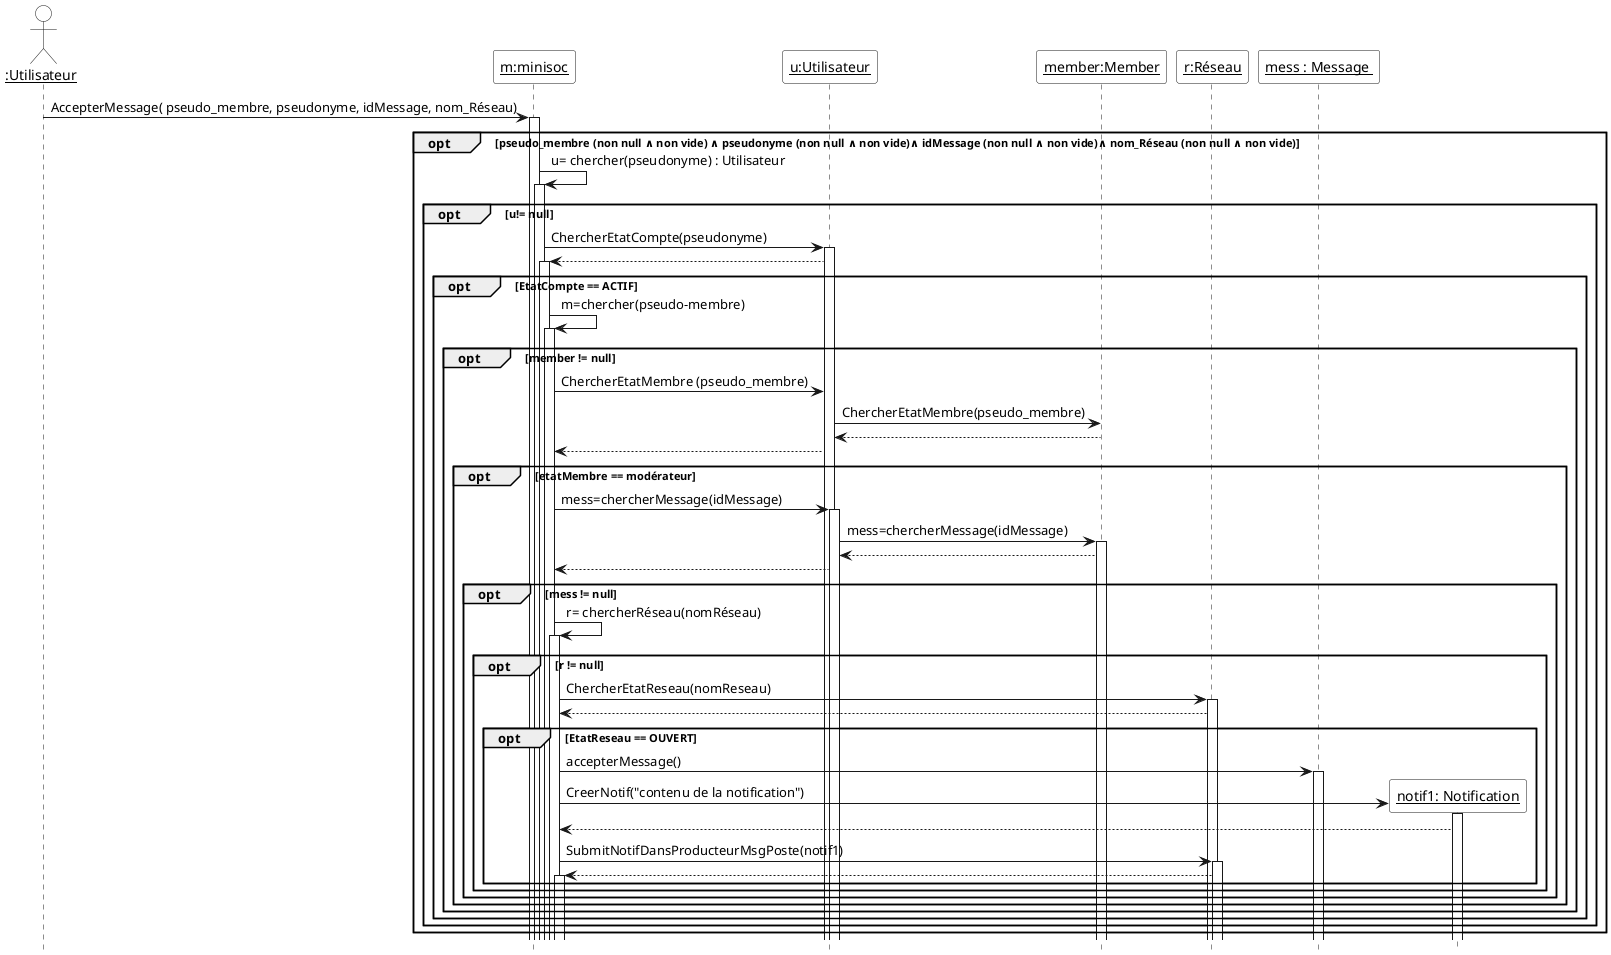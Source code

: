 @startuml

'Diagramme de séquence (PlantUML)'

'Configuration charte graphique'
hide footbox
skinparam sequenceParticipantBackgroundColor White
skinparam sequenceActorBackgroundColor White

'Déclaration des acteurs et des participants (déjà existants avant la séquence)'
actor "__:Utilisateur__" as user
participant "__m:minisoc__" as m
participant "__r:Réseau__" as r
participant "__u:Utilisateur__" as u
participant "__member:Member__" as member
participant "__mess : Message __" as mess



'Séquence avec les messages, les créations de participants, etc.'
user -> m ++ : AccepterMessage( pseudo_membre, pseudonyme, idMessage, nom_Réseau)
  opt pseudo_membre (non null ∧ non vide) ∧ pseudonyme (non null ∧ non vide)∧ idMessage (non null ∧ non vide)∧ nom_Réseau (non null ∧ non vide)
      m -> m++ : u= chercher(pseudonyme) : Utilisateur
      create "__u: Utilisateur__" as u
      opt u!= null
    	m -> u++ : ChercherEtatCompte(pseudonyme)
	u --> m++
	opt EtatCompte == ACTIF
	     m -> m++ : m=chercher(pseudo-membre)
	     create "__member: Member__" as member
	      opt member != null
	      	  	 m-> u : ChercherEtatMembre (pseudo_membre)
		     	 u ->member: ChercherEtatMembre(pseudo_membre)
			 member --> u
			 u --> m 
		          opt etatMembre == modérateur
    	       	               m-> u ++ : mess=chercherMessage(idMessage)
			        u -> member ++ : mess=chercherMessage(idMessage)
	    	        	 member --> u
				  u --> m
				   opt mess != null
			  	        m -> m ++ : r= chercherRéseau(nomRéseau)
			 		 create "__r: Reseau__" as r
					 opt r != null 
			 		  m -> r ++ : ChercherEtatReseau(nomReseau)
					  r --> m 
			  		  opt EtatReseau == OUVERT
					    create "__mess: Message__" as mess
					    m -> mess ++ : accepterMessage()
					    
			 		     create "__notif1: Notification__" as notif1 
			 		      m -> notif1 ++ : CreerNotif("contenu de la notification")
			 		       notif1 --> m 
			 		        m -> r ++ : SubmitNotifDansProducteurMsgPoste(notif1)
						r --> m ++
				          end 
			 		    end
 			           end 
			 end       
 	       end
       	end 
      end
      
end 
			  
	              


@enduml
